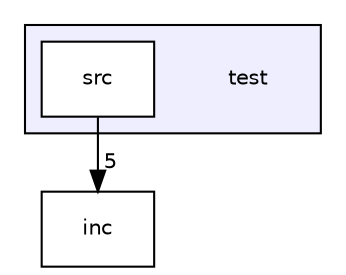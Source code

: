 digraph "test" {
  compound=true
  node [ fontsize="10", fontname="Helvetica"];
  edge [ labelfontsize="10", labelfontname="Helvetica"];
  subgraph clusterdir_13e138d54eb8818da29c3992edef070a {
    graph [ bgcolor="#eeeeff", pencolor="black", label="" URL="dir_13e138d54eb8818da29c3992edef070a.html"];
    dir_13e138d54eb8818da29c3992edef070a [shape=plaintext label="test"];
    dir_7440c80a84150c89eded6c163cdc56e5 [shape=box label="src" color="black" fillcolor="white" style="filled" URL="dir_7440c80a84150c89eded6c163cdc56e5.html"];
  }
  dir_bfccd401955b95cf8c75461437045ac0 [shape=box label="inc" URL="dir_bfccd401955b95cf8c75461437045ac0.html"];
  dir_7440c80a84150c89eded6c163cdc56e5->dir_bfccd401955b95cf8c75461437045ac0 [headlabel="5", labeldistance=1.5 headhref="dir_000003_000000.html"];
}
